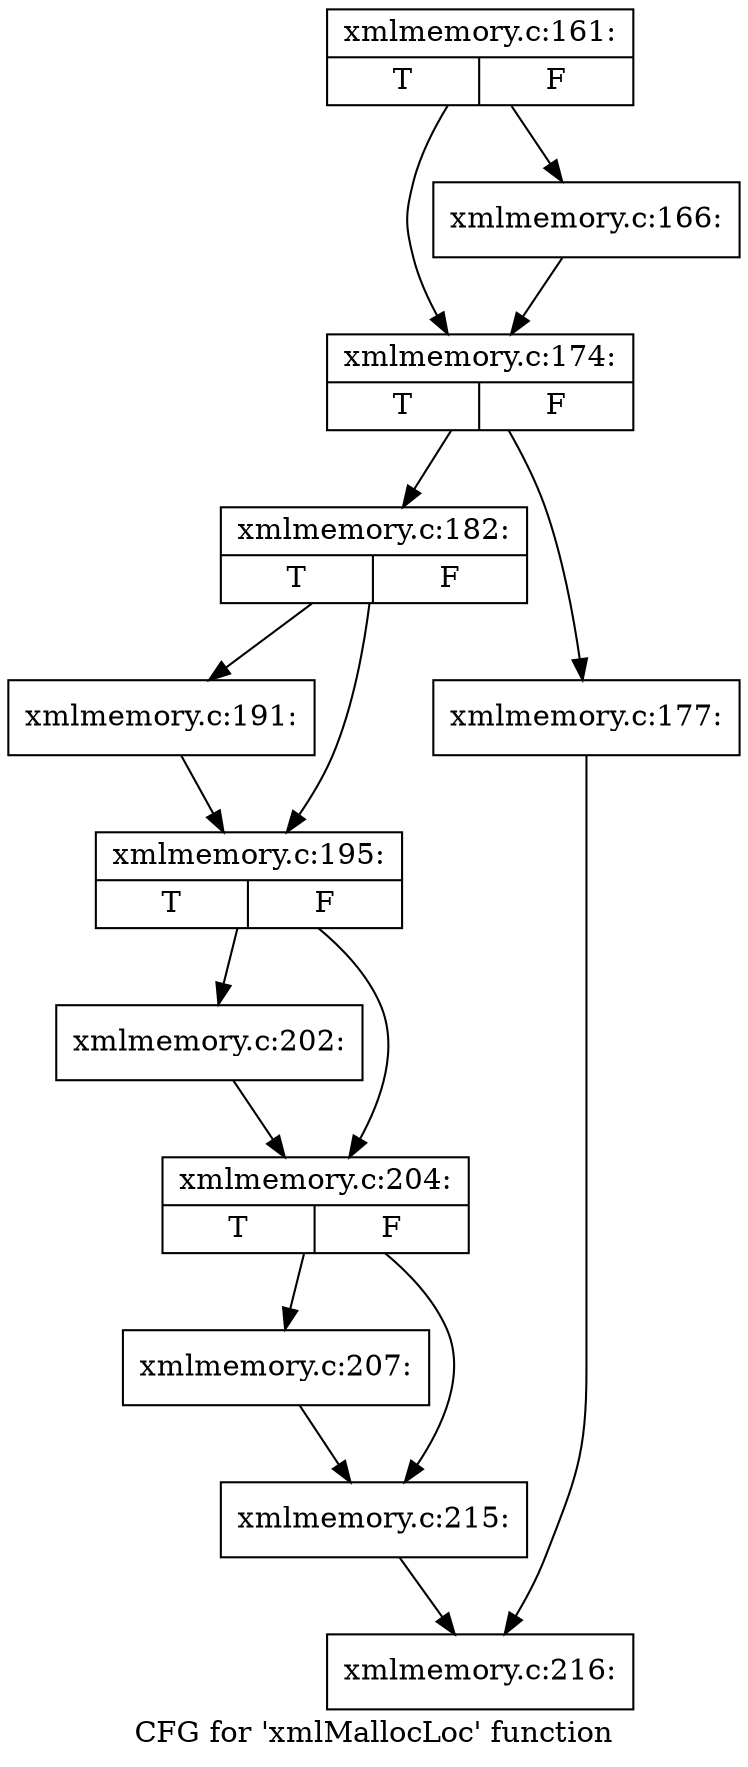 digraph "CFG for 'xmlMallocLoc' function" {
	label="CFG for 'xmlMallocLoc' function";

	Node0x4b2a8e0 [shape=record,label="{xmlmemory.c:161:|{<s0>T|<s1>F}}"];
	Node0x4b2a8e0 -> Node0x4b36e30;
	Node0x4b2a8e0 -> Node0x4b36de0;
	Node0x4b36de0 [shape=record,label="{xmlmemory.c:166:}"];
	Node0x4b36de0 -> Node0x4b36e30;
	Node0x4b36e30 [shape=record,label="{xmlmemory.c:174:|{<s0>T|<s1>F}}"];
	Node0x4b36e30 -> Node0x4b392a0;
	Node0x4b36e30 -> Node0x4b39250;
	Node0x4b39250 [shape=record,label="{xmlmemory.c:177:}"];
	Node0x4b39250 -> Node0x4a654c0;
	Node0x4b392a0 [shape=record,label="{xmlmemory.c:182:|{<s0>T|<s1>F}}"];
	Node0x4b392a0 -> Node0x4b36eb0;
	Node0x4b392a0 -> Node0x4b3b5b0;
	Node0x4b36eb0 [shape=record,label="{xmlmemory.c:191:}"];
	Node0x4b36eb0 -> Node0x4b3b5b0;
	Node0x4b3b5b0 [shape=record,label="{xmlmemory.c:195:|{<s0>T|<s1>F}}"];
	Node0x4b3b5b0 -> Node0x4b36d90;
	Node0x4b3b5b0 -> Node0x4b3cc00;
	Node0x4b36d90 [shape=record,label="{xmlmemory.c:202:}"];
	Node0x4b36d90 -> Node0x4b3cc00;
	Node0x4b3cc00 [shape=record,label="{xmlmemory.c:204:|{<s0>T|<s1>F}}"];
	Node0x4b3cc00 -> Node0x4b3cb10;
	Node0x4b3cc00 -> Node0x4b3b070;
	Node0x4b3cb10 [shape=record,label="{xmlmemory.c:207:}"];
	Node0x4b3cb10 -> Node0x4b3b070;
	Node0x4b3b070 [shape=record,label="{xmlmemory.c:215:}"];
	Node0x4b3b070 -> Node0x4a654c0;
	Node0x4a654c0 [shape=record,label="{xmlmemory.c:216:}"];
}
